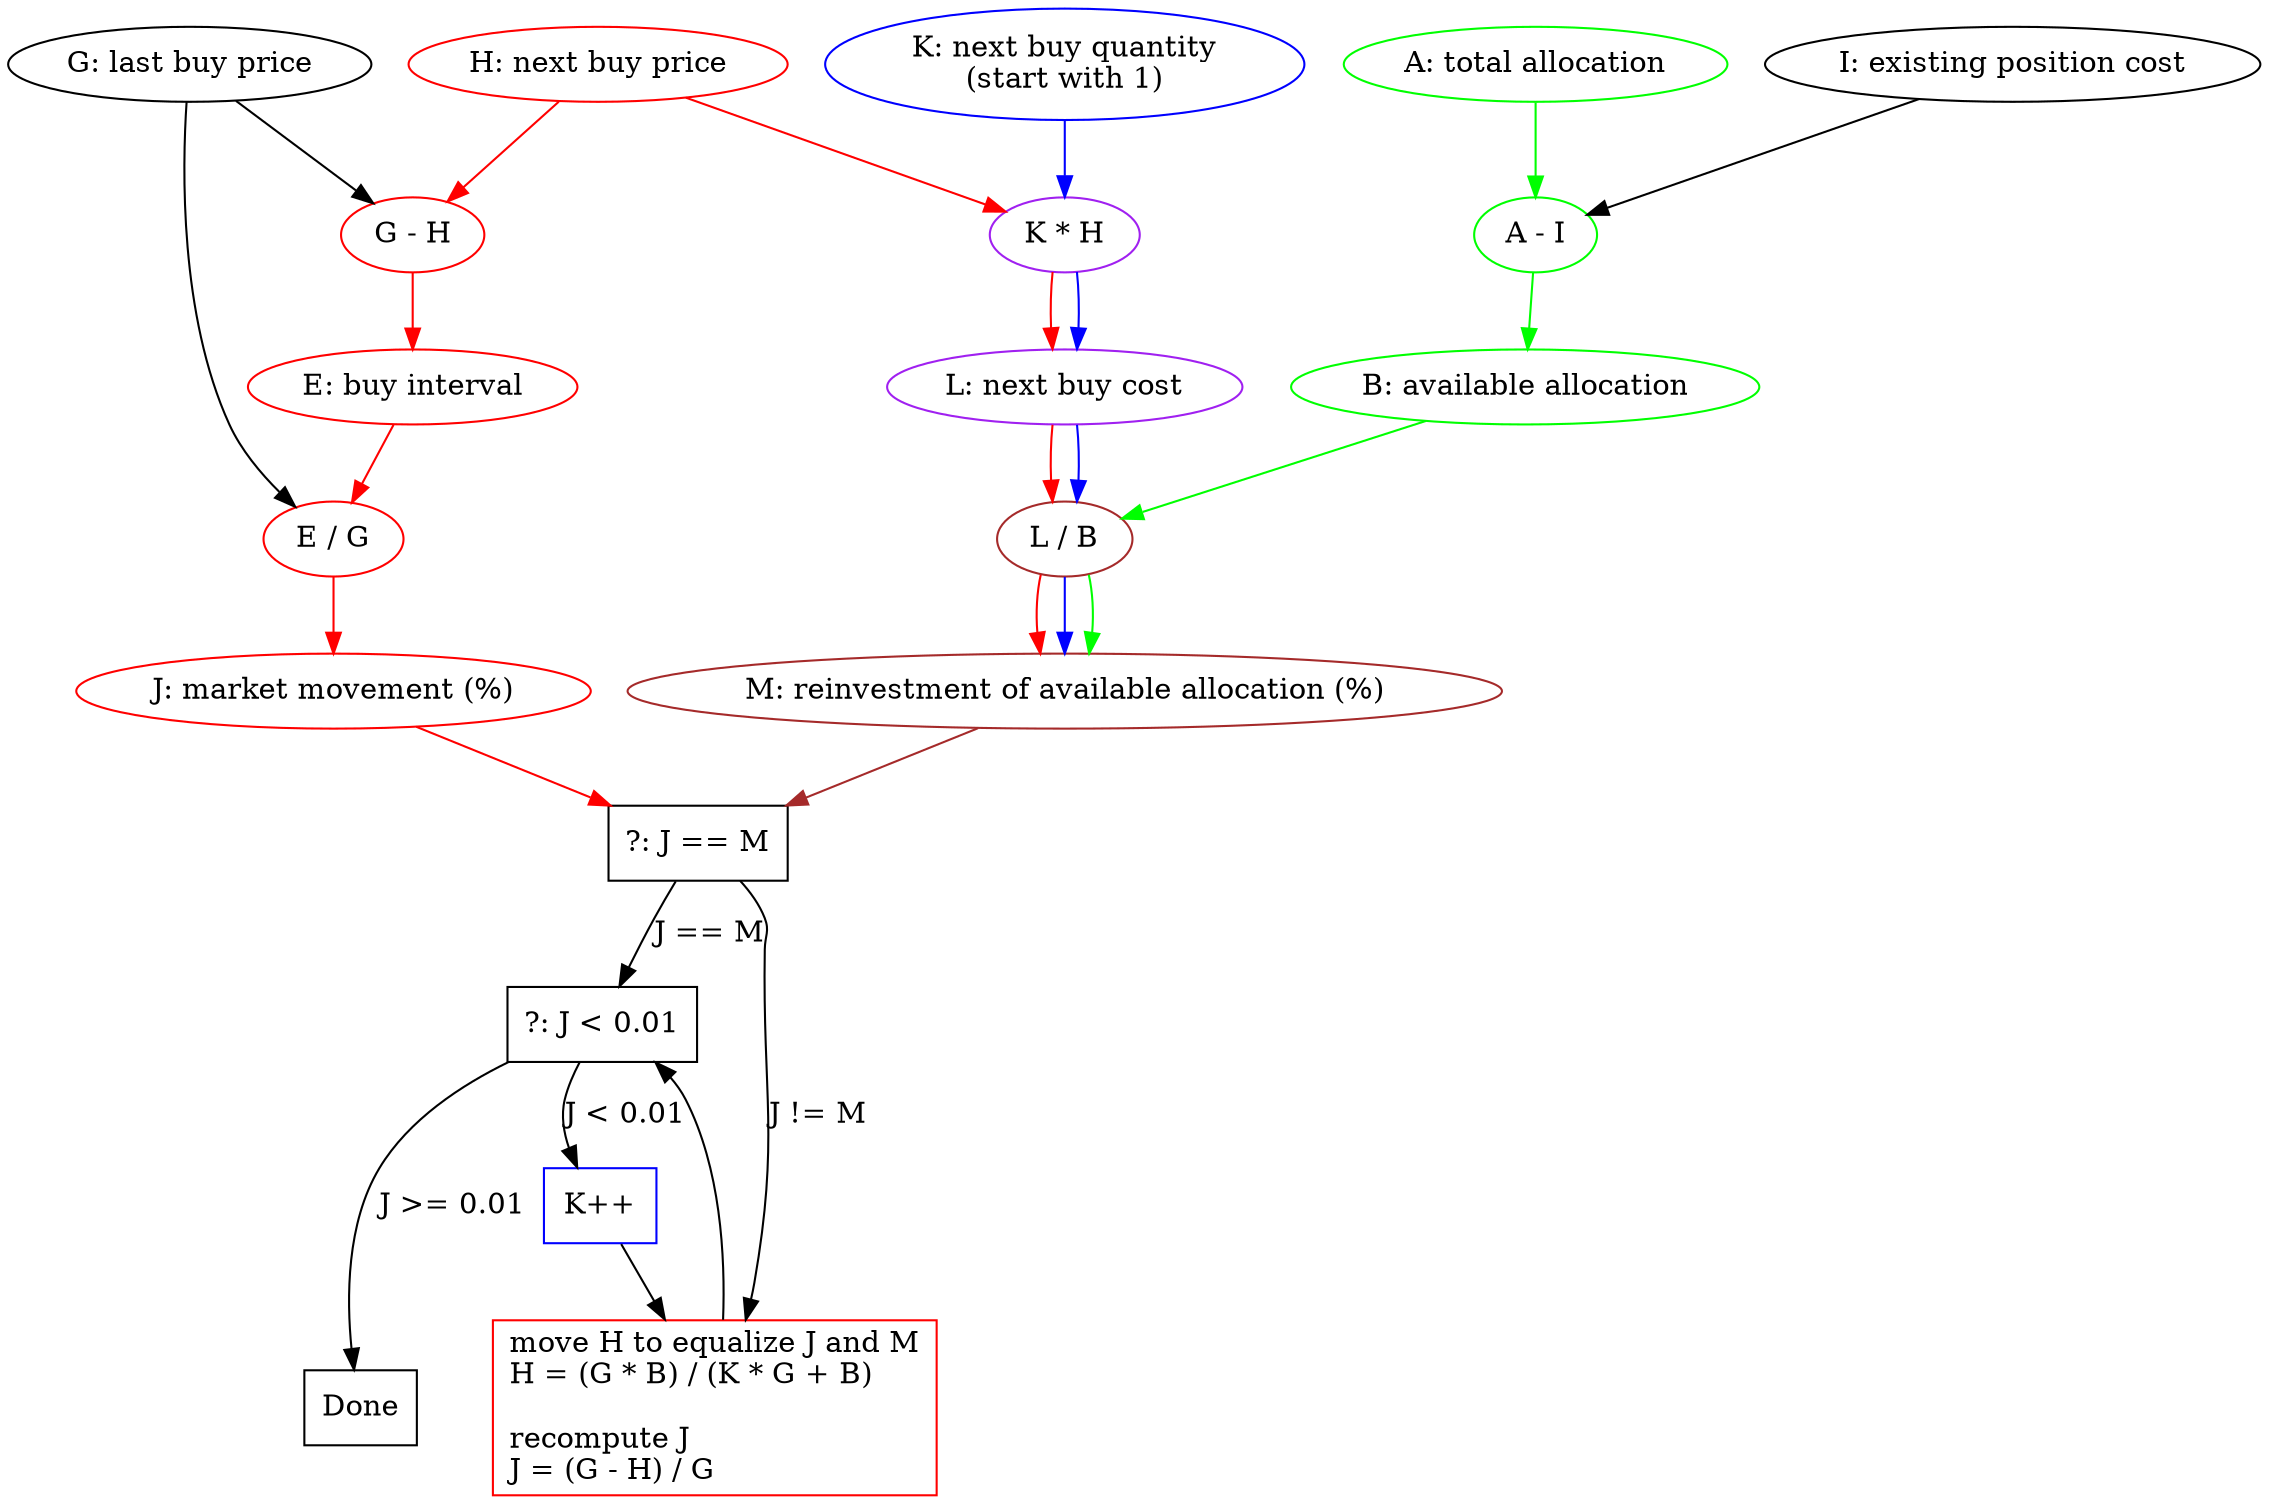 digraph Allocation_Data_Model	{
	A [label="A: total allocation",color=green];
	B [label="B: available allocation",color=green];
	E [label="E: buy interval",color=red];
	G [label="G: last buy price"];
	H [label="H: next buy price",color=red];
	I [label="I: existing position cost"];
	J [label="J: market movement (%)",color=red];
	K [label="K: next buy quantity\n(start with 1)",color=blue];
	L [label="L: next buy cost",color=purple];
	M [label="M: reinvestment of available allocation (%)",color=brown];
	onepct [label="?: J < 0.01",shape=polygon,sides=4];
	JM [label="move H to equalize J and M\lH = (G * B) / (K * G + B)\l\lrecompute J\lJ = (G - H) / G\l",color=red,shape=polygon,sides=4];
	"L / B" [color=brown];
	"K * H" [color=purple];
	"E / G" [color=red];
	"G - H" [color=red];
	"A - I" [color=green];
	"?: J == M" [shape=polygon,sides=4];
	"K++" [color=blue,shape=polygon,sides=4];
	"Done" [shape=polygon,sides=4];
	G -> "G - H";
	H -> "G - H" [color=red];
	"G - H" -> E [color=red];
	I -> "A - I";
	A -> "A - I" [color=green];
	"A - I" -> B [color=green];
	E -> "E / G" [color=red];
	G -> "E / G";
	"E / G" -> J [color=red];
	K -> "K * H" [color=blue];
	H -> "K * H" [color=red];
	"K * H" -> L [color=red];
	"K * H" -> L [color=blue];
	L -> "L / B" [color=red];
	L -> "L / B" [color=blue];
	B -> "L / B" [color=green];
	"L / B" -> M [color=red];
	"L / B" -> M [color=blue];
	"L / B" -> M [color=green];
	M -> "?: J == M" [color=brown];
	J -> "?: J == M" [color=red];
	"?: J == M" -> JM [label="J != M"];
	"?: J == M" -> onepct [label="J == M"];
	onepct -> "K++" [label="J < 0.01"];
	onepct -> "Done" [label="J >= 0.01"];
	"K++" -> JM;
	JM -> onepct;
	{rank=min; H K A}
	{rank=max; "Done"}
}
